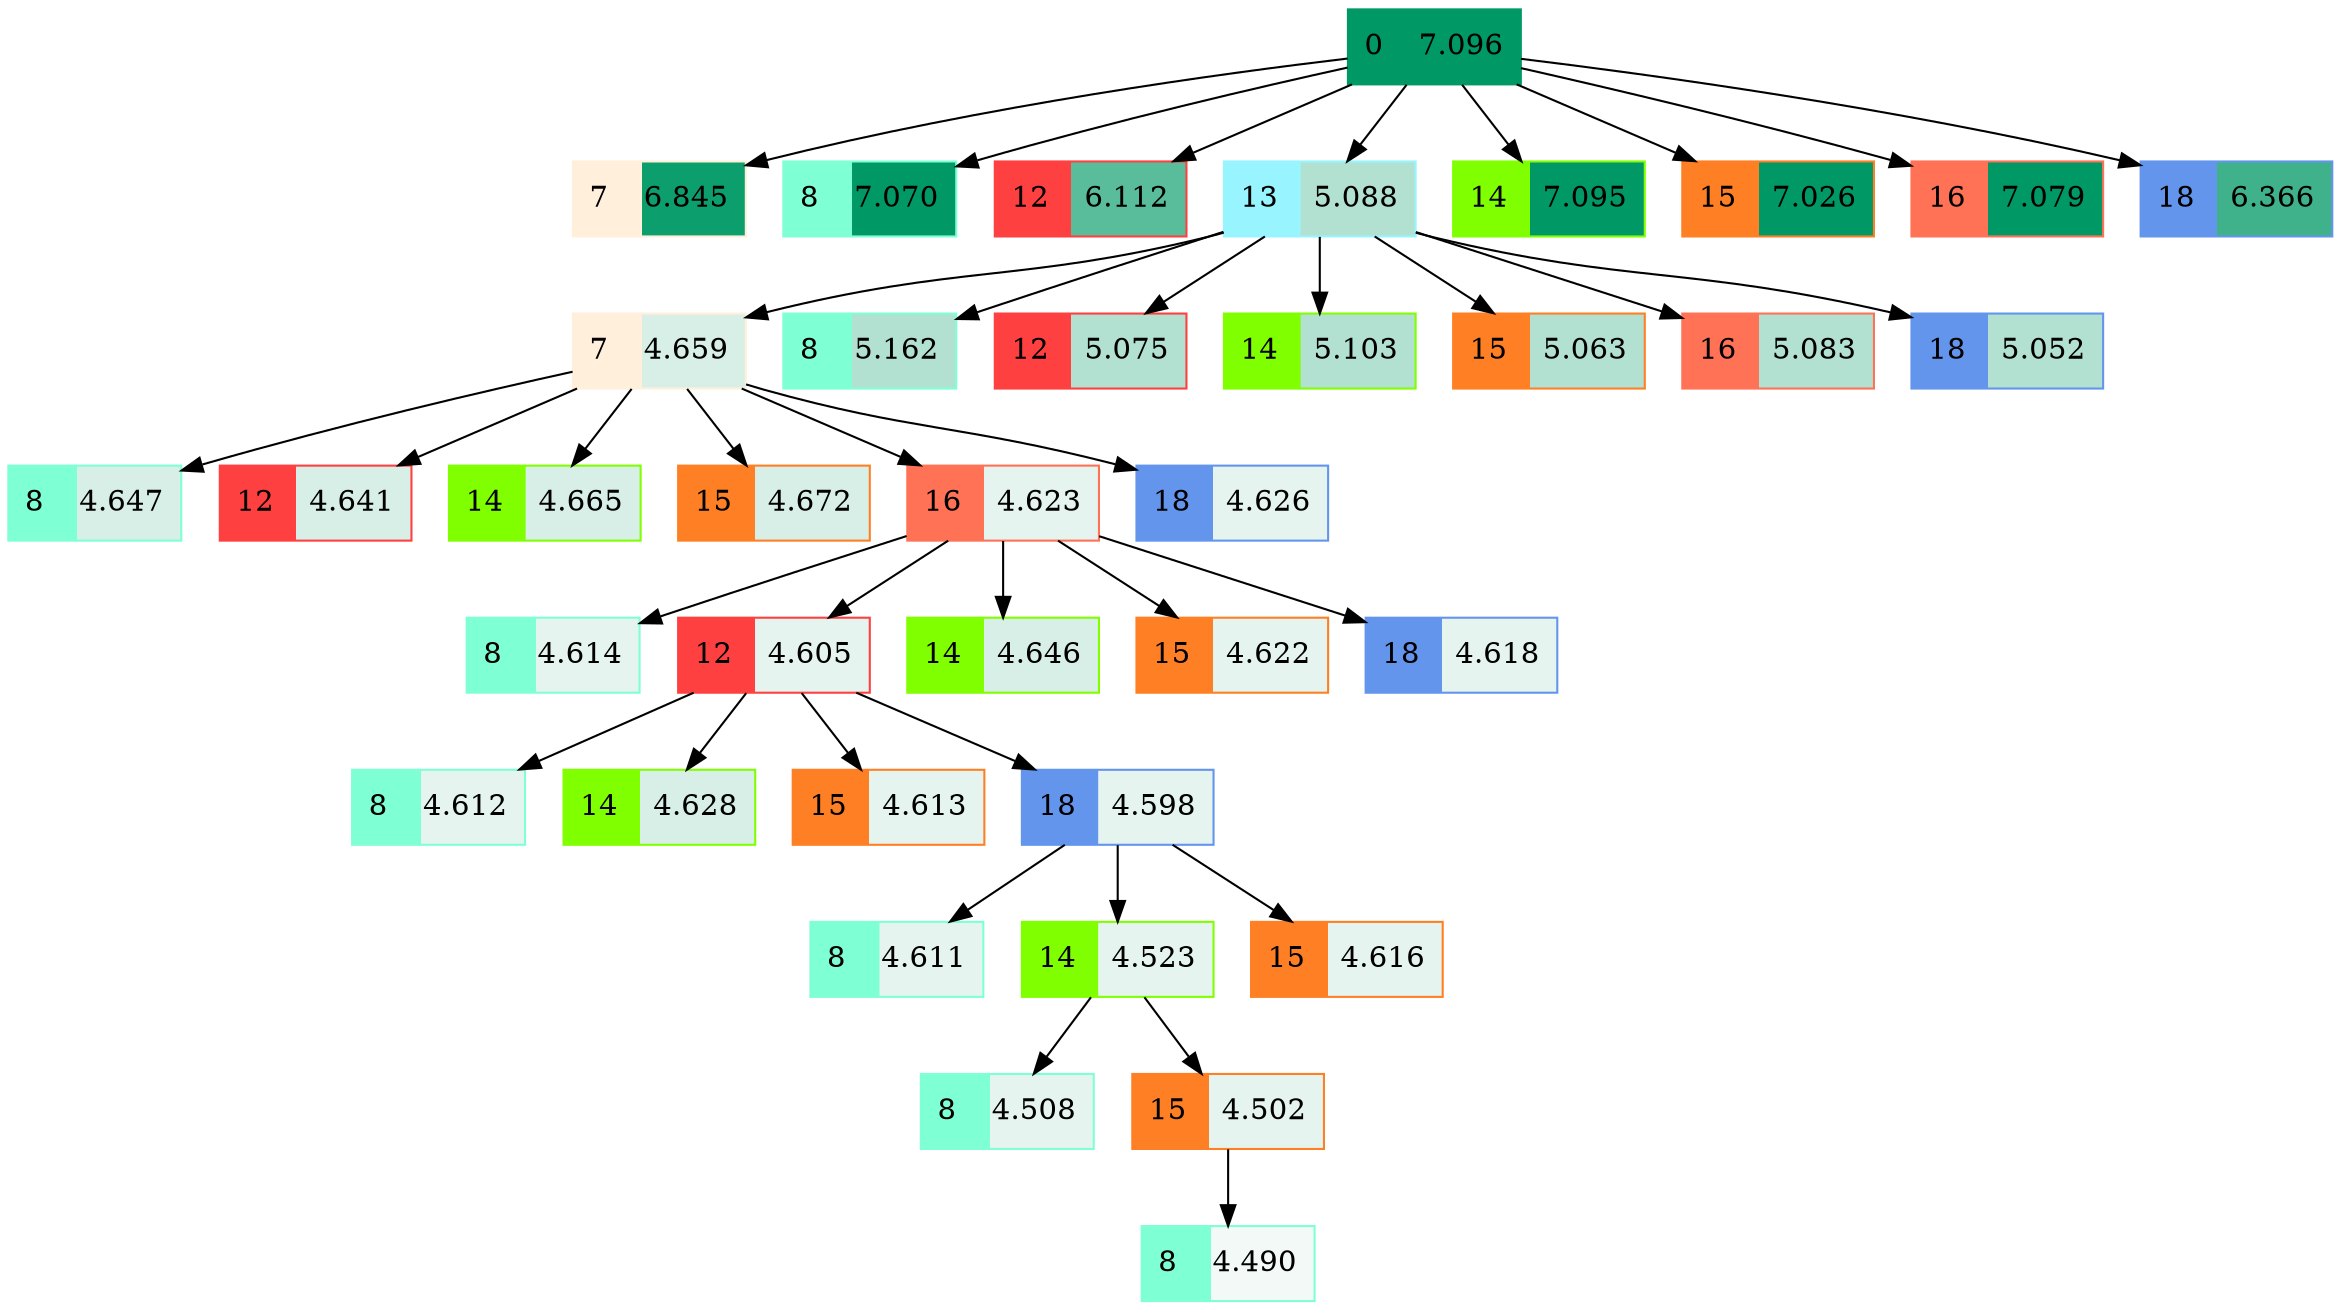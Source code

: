digraph {
	node [shape=record]
	0 [label="<FeaId>0|<MAE>7.096" color="#009966" style=filled]
	"[0, 7]" [label="<FeaId> 7 |<MAE>6.845" color=antiquewhite1 fillcolor="antiquewhite1:#0C9E6D;0.6" style=filled]
	0 -> "[0, 7]"
	"[0, 8]" [label="<FeaId> 8 |<MAE>7.070" color=aquamarine1 fillcolor="aquamarine1:#009966;0.6" style=filled]
	0 -> "[0, 8]"
	"[0, 12]" [label="<FeaId> 12 |<MAE>6.112" color=brown1 fillcolor="brown1:#59BC9B;0.6" style=filled]
	0 -> "[0, 12]"
	"[0, 13]" [label="<FeaId> 13 |<MAE>5.088" color=cadetblue1 fillcolor="cadetblue1:#B2E0D1;0.6" style=filled]
	0 -> "[0, 13]"
	"[0, 13, 7]" [label="<FeaId> 7 |<MAE>4.659" color=antiquewhite1 fillcolor="antiquewhite1:#D8EFE8;0.6" style=filled]
	"[0, 13]" -> "[0, 13, 7]"
	"[0, 13, 7, 8]" [label="<FeaId> 8 |<MAE>4.647" color=aquamarine1 fillcolor="aquamarine1:#D8EFE8;0.6" style=filled]
	"[0, 13, 7]" -> "[0, 13, 7, 8]"
	"[0, 13, 7, 12]" [label="<FeaId> 12 |<MAE>4.641" color=brown1 fillcolor="brown1:#D8EFE8;0.6" style=filled]
	"[0, 13, 7]" -> "[0, 13, 7, 12]"
	"[0, 13, 7, 14]" [label="<FeaId> 14 |<MAE>4.665" color=chartreuse1 fillcolor="chartreuse1:#D8EFE8;0.6" style=filled]
	"[0, 13, 7]" -> "[0, 13, 7, 14]"
	"[0, 13, 7, 15]" [label="<FeaId> 15 |<MAE>4.672" color=chocolate1 fillcolor="chocolate1:#D8EFE8;0.6" style=filled]
	"[0, 13, 7]" -> "[0, 13, 7, 15]"
	"[0, 13, 7, 16]" [label="<FeaId> 16 |<MAE>4.623" color=coral1 fillcolor="coral1:#E5F4EF;0.6" style=filled]
	"[0, 13, 7]" -> "[0, 13, 7, 16]"
	"[0, 13, 7, 16, 8]" [label="<FeaId> 8 |<MAE>4.614" color=aquamarine1 fillcolor="aquamarine1:#E5F4EF;0.6" style=filled]
	"[0, 13, 7, 16]" -> "[0, 13, 7, 16, 8]"
	"[0, 13, 7, 16, 12]" [label="<FeaId> 12 |<MAE>4.605" color=brown1 fillcolor="brown1:#E5F4EF;0.6" style=filled]
	"[0, 13, 7, 16]" -> "[0, 13, 7, 16, 12]"
	"[0, 13, 7, 16, 12, 8]" [label="<FeaId> 8 |<MAE>4.612" color=aquamarine1 fillcolor="aquamarine1:#E5F4EF;0.6" style=filled]
	"[0, 13, 7, 16, 12]" -> "[0, 13, 7, 16, 12, 8]"
	"[0, 13, 7, 16, 12, 14]" [label="<FeaId> 14 |<MAE>4.628" color=chartreuse1 fillcolor="chartreuse1:#D8EFE8;0.6" style=filled]
	"[0, 13, 7, 16, 12]" -> "[0, 13, 7, 16, 12, 14]"
	"[0, 13, 7, 16, 12, 15]" [label="<FeaId> 15 |<MAE>4.613" color=chocolate1 fillcolor="chocolate1:#E5F4EF;0.6" style=filled]
	"[0, 13, 7, 16, 12]" -> "[0, 13, 7, 16, 12, 15]"
	"[0, 13, 7, 16, 12, 18]" [label="<FeaId> 18 |<MAE>4.598" color=cornflowerblue fillcolor="cornflowerblue:#E5F4EF;0.6" style=filled]
	"[0, 13, 7, 16, 12]" -> "[0, 13, 7, 16, 12, 18]"
	"[0, 13, 7, 16, 12, 18, 8]" [label="<FeaId> 8 |<MAE>4.611" color=aquamarine1 fillcolor="aquamarine1:#E5F4EF;0.6" style=filled]
	"[0, 13, 7, 16, 12, 18]" -> "[0, 13, 7, 16, 12, 18, 8]"
	"[0, 13, 7, 16, 12, 18, 14]" [label="<FeaId> 14 |<MAE>4.523" color=chartreuse1 fillcolor="chartreuse1:#E5F4EF;0.6" style=filled]
	"[0, 13, 7, 16, 12, 18]" -> "[0, 13, 7, 16, 12, 18, 14]"
	"[0, 13, 7, 16, 12, 18, 14, 8]" [label="<FeaId> 8 |<MAE>4.508" color=aquamarine1 fillcolor="aquamarine1:#E5F4EF;0.6" style=filled]
	"[0, 13, 7, 16, 12, 18, 14]" -> "[0, 13, 7, 16, 12, 18, 14, 8]"
	"[0, 13, 7, 16, 12, 18, 14, 15]" [label="<FeaId> 15 |<MAE>4.502" color=chocolate1 fillcolor="chocolate1:#E5F4EF;0.6" style=filled]
	"[0, 13, 7, 16, 12, 18, 14]" -> "[0, 13, 7, 16, 12, 18, 14, 15]"
	"[0, 13, 7, 16, 12, 18, 14, 15, 8]" [label="<FeaId> 8 |<MAE>4.490" color=aquamarine1 fillcolor="aquamarine1:#F2F9F7;0.6" style=filled]
	"[0, 13, 7, 16, 12, 18, 14, 15]" -> "[0, 13, 7, 16, 12, 18, 14, 15, 8]"
	"[0, 13, 7, 16, 12, 18, 15]" [label="<FeaId> 15 |<MAE>4.616" color=chocolate1 fillcolor="chocolate1:#E5F4EF;0.6" style=filled]
	"[0, 13, 7, 16, 12, 18]" -> "[0, 13, 7, 16, 12, 18, 15]"
	"[0, 13, 7, 16, 14]" [label="<FeaId> 14 |<MAE>4.646" color=chartreuse1 fillcolor="chartreuse1:#D8EFE8;0.6" style=filled]
	"[0, 13, 7, 16]" -> "[0, 13, 7, 16, 14]"
	"[0, 13, 7, 16, 15]" [label="<FeaId> 15 |<MAE>4.622" color=chocolate1 fillcolor="chocolate1:#E5F4EF;0.6" style=filled]
	"[0, 13, 7, 16]" -> "[0, 13, 7, 16, 15]"
	"[0, 13, 7, 16, 18]" [label="<FeaId> 18 |<MAE>4.618" color=cornflowerblue fillcolor="cornflowerblue:#E5F4EF;0.6" style=filled]
	"[0, 13, 7, 16]" -> "[0, 13, 7, 16, 18]"
	"[0, 13, 7, 18]" [label="<FeaId> 18 |<MAE>4.626" color=cornflowerblue fillcolor="cornflowerblue:#E5F4EF;0.6" style=filled]
	"[0, 13, 7]" -> "[0, 13, 7, 18]"
	"[0, 13, 8]" [label="<FeaId> 8 |<MAE>5.162" color=aquamarine1 fillcolor="aquamarine1:#B2E0D1;0.6" style=filled]
	"[0, 13]" -> "[0, 13, 8]"
	"[0, 13, 12]" [label="<FeaId> 12 |<MAE>5.075" color=brown1 fillcolor="brown1:#B2E0D1;0.6" style=filled]
	"[0, 13]" -> "[0, 13, 12]"
	"[0, 13, 14]" [label="<FeaId> 14 |<MAE>5.103" color=chartreuse1 fillcolor="chartreuse1:#B2E0D1;0.6" style=filled]
	"[0, 13]" -> "[0, 13, 14]"
	"[0, 13, 15]" [label="<FeaId> 15 |<MAE>5.063" color=chocolate1 fillcolor="chocolate1:#B2E0D1;0.6" style=filled]
	"[0, 13]" -> "[0, 13, 15]"
	"[0, 13, 16]" [label="<FeaId> 16 |<MAE>5.083" color=coral1 fillcolor="coral1:#B2E0D1;0.6" style=filled]
	"[0, 13]" -> "[0, 13, 16]"
	"[0, 13, 18]" [label="<FeaId> 18 |<MAE>5.052" color=cornflowerblue fillcolor="cornflowerblue:#B2E0D1;0.6" style=filled]
	"[0, 13]" -> "[0, 13, 18]"
	"[0, 14]" [label="<FeaId> 14 |<MAE>7.095" color=chartreuse1 fillcolor="chartreuse1:#009966;0.6" style=filled]
	0 -> "[0, 14]"
	"[0, 15]" [label="<FeaId> 15 |<MAE>7.026" color=chocolate1 fillcolor="chocolate1:#009966;0.6" style=filled]
	0 -> "[0, 15]"
	"[0, 16]" [label="<FeaId> 16 |<MAE>7.079" color=coral1 fillcolor="coral1:#009966;0.6" style=filled]
	0 -> "[0, 16]"
	"[0, 18]" [label="<FeaId> 18 |<MAE>6.366" color=cornflowerblue fillcolor="cornflowerblue:#3FB28C;0.6" style=filled]
	0 -> "[0, 18]"
}
